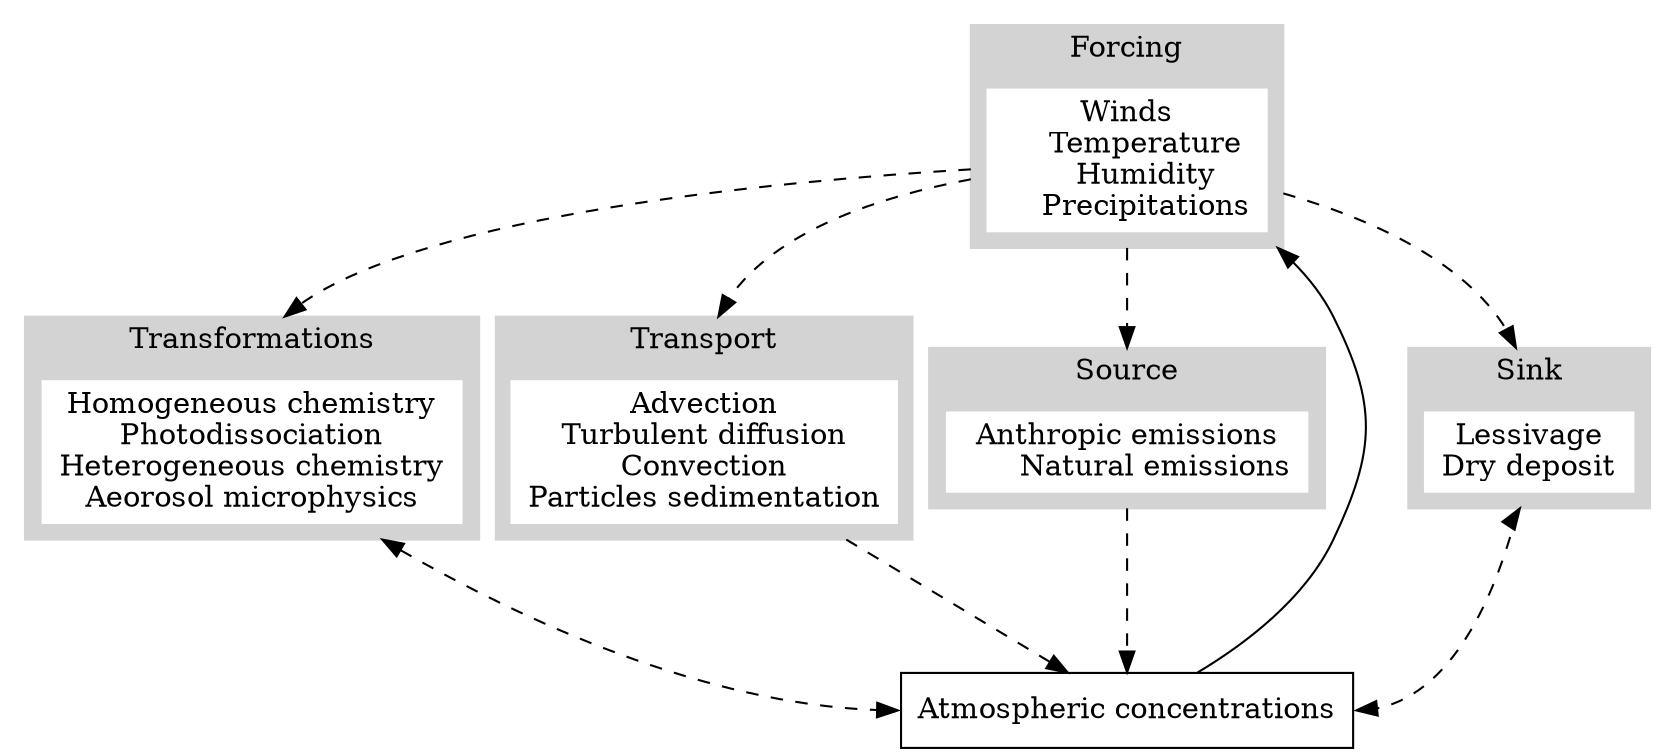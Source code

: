 digraph G {

  node[shape="box"];
  edge[style=dashed];
  # Allow to link betwee supgraphs;
  compound = true;
  ranksep="1";
  #splines=false;

  subgraph cluster_0 {
    style=filled;
    color=lightgrey;
    list_forcing[color=white, style=filled,
    label="Winds
    Temperature
    Humidity
    Precipitations"];
    label="Forcing";
  }

  subgraph cluster_1 {
    style=filled;
    color=lightgrey;
    list_transfo[color=white, style=filled,
    label="Homogeneous chemistry\nPhotodissociation\nHeterogeneous chemistry\nAeorosol microphysics"];
    label="Transformations";
  }

  subgraph cluster_2 {
    style=filled;
    color=lightgrey;
    list_transport[color=white, style=filled,
    label="Advection\nTurbulent diffusion\nConvection\nParticles sedimentation"];
    label="Transport";
  }

  subgraph cluster_3 {
    style=filled;
    color=lightgrey;
    list_src[color=white, style=filled,
    label="Anthropic emissions
      Natural emissions"];
    label="Source";
  }

  subgraph cluster_4 {
    style=filled;
    color=lightgrey;
    list_sink[color=white, style=filled,
    label="Lessivage\nDry deposit"];
    label="Sink";
  }


  species[label="Atmospheric concentrations"];

  # Link between clusters only
  list_forcing -> list_transfo:n[ltail=cluster_0, lhead=cluster_1];
  list_forcing -> list_transport:n[ltail=cluster_0, lhead=cluster_2];
  list_forcing -> list_src:n[ltail=cluster_0, lhead=cluster_3];
  list_forcing -> list_sink:n[ltail=cluster_0, lhead=cluster_4];

  list_transfo -> species:w[ltail=cluster_1, dir="both"];
  list_transport -> species[ltail=cluster_2]
  list_src -> species[ltail=cluster_3];
  list_sink -> species:e[ltail=cluster_4, dir="both"];

  species -> list_forcing[lhead=cluster_0, style=filled];

}
